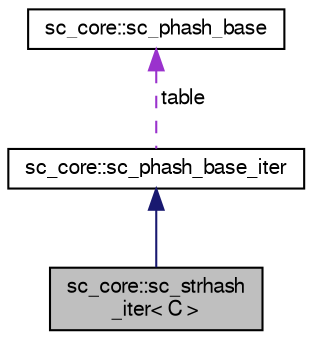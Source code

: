 digraph "sc_core::sc_strhash_iter&lt; C &gt;"
{
  edge [fontname="FreeSans",fontsize="10",labelfontname="FreeSans",labelfontsize="10"];
  node [fontname="FreeSans",fontsize="10",shape=record];
  Node2 [label="sc_core::sc_strhash\l_iter\< C \>",height=0.2,width=0.4,color="black", fillcolor="grey75", style="filled", fontcolor="black"];
  Node3 -> Node2 [dir="back",color="midnightblue",fontsize="10",style="solid",fontname="FreeSans"];
  Node3 [label="sc_core::sc_phash_base_iter",height=0.2,width=0.4,color="black", fillcolor="white", style="filled",URL="$a02044.html"];
  Node4 -> Node3 [dir="back",color="darkorchid3",fontsize="10",style="dashed",label=" table" ,fontname="FreeSans"];
  Node4 [label="sc_core::sc_phash_base",height=0.2,width=0.4,color="black", fillcolor="white", style="filled",URL="$a02040.html"];
}
